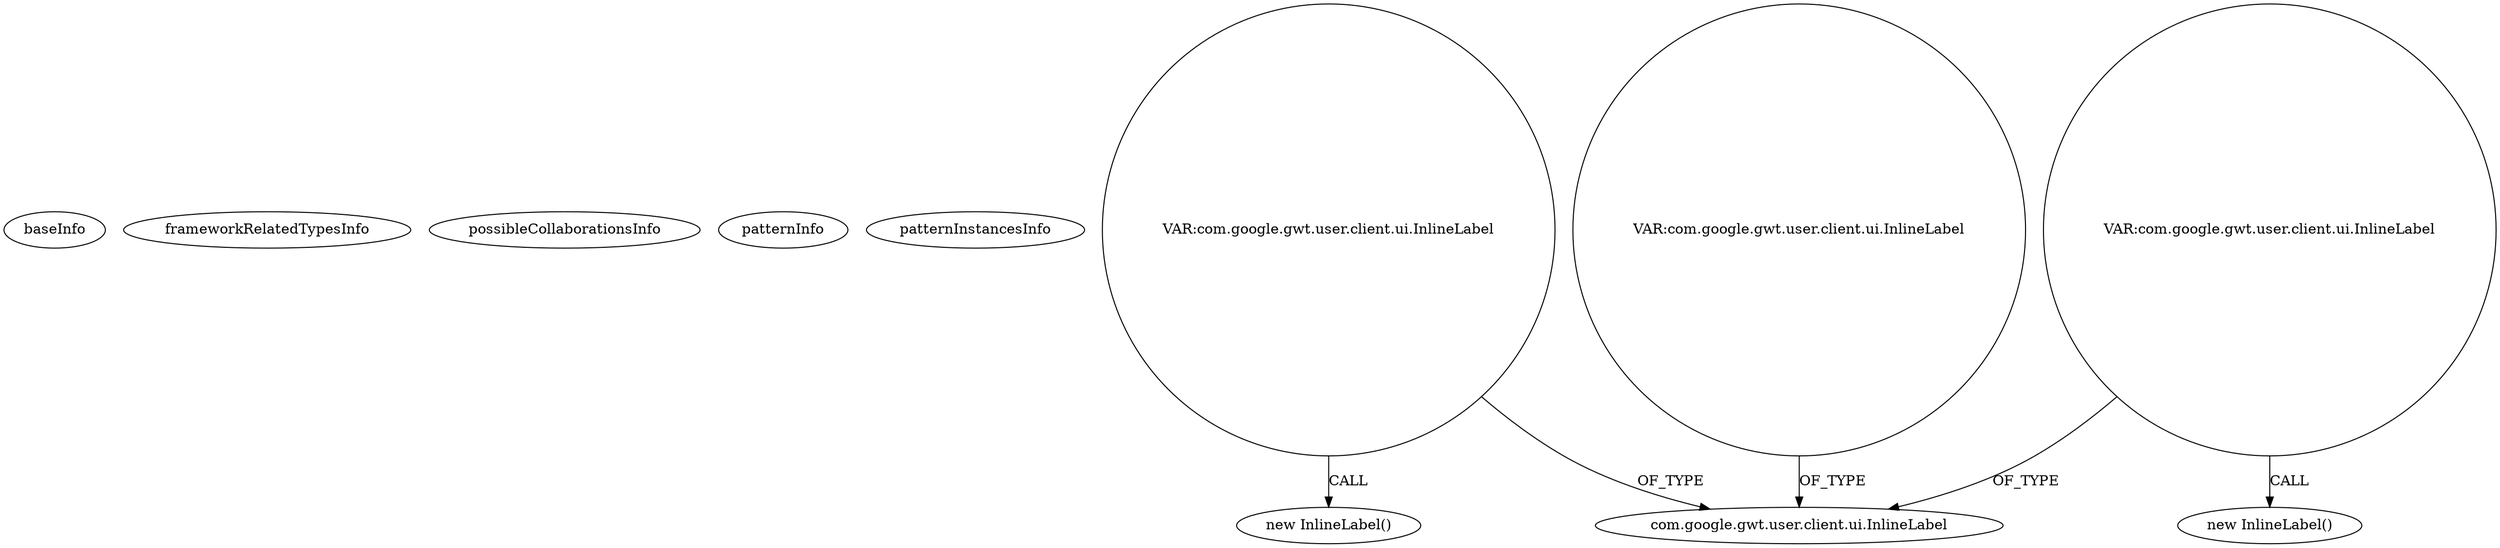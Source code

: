 digraph {
baseInfo[graphId=1078,category="pattern",isAnonymous=false,possibleRelation=false]
frameworkRelatedTypesInfo[]
possibleCollaborationsInfo[]
patternInfo[frequency=2.0,patternRootClient=null]
patternInstancesInfo[0="ashtonthomas-gwt-fast-touch-press~/ashtonthomas-gwt-fast-touch-press/gwt-fast-touch-press-master/src/io/ashton/fastpress/client/Gwt_fast_press.java~Gwt_fast_press~744",1="nakaken0629-mezamashimailgwt~/nakaken0629-mezamashimailgwt/mezamashimailgwt-master/mezamashimailgwt/src/com/appspot/mezamashimailgwt/client/Mezamashimailgwt.java~Mezamashimailgwt~4116"]
103[label="new InlineLabel()",vertexType="CONSTRUCTOR_CALL",isFrameworkType=false]
104[label="VAR:com.google.gwt.user.client.ui.InlineLabel",vertexType="VARIABLE_EXPRESION",isFrameworkType=false,shape=circle]
6[label="com.google.gwt.user.client.ui.InlineLabel",vertexType="FRAMEWORK_CLASS_TYPE",isFrameworkType=false]
62[label="VAR:com.google.gwt.user.client.ui.InlineLabel",vertexType="VARIABLE_EXPRESION",isFrameworkType=false,shape=circle]
61[label="new InlineLabel()",vertexType="CONSTRUCTOR_CALL",isFrameworkType=false]
90[label="VAR:com.google.gwt.user.client.ui.InlineLabel",vertexType="VARIABLE_EXPRESION",isFrameworkType=false,shape=circle]
90->6[label="OF_TYPE"]
104->103[label="CALL"]
104->6[label="OF_TYPE"]
62->61[label="CALL"]
62->6[label="OF_TYPE"]
}
